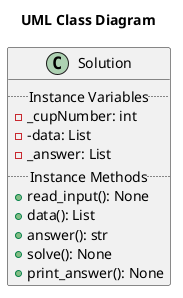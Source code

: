 @startuml main
scale 1
title  "UML Class Diagram"
class Solution {
	.. Instance Variables ..
	- _cupNumber: int 
    - -data: List
	- _answer: List
	.. Instance Methods ..
	+ read_input(): None
	+ data(): List
	+ answer(): str
	+ solve(): None
	+ print_answer(): None
}
@enduml